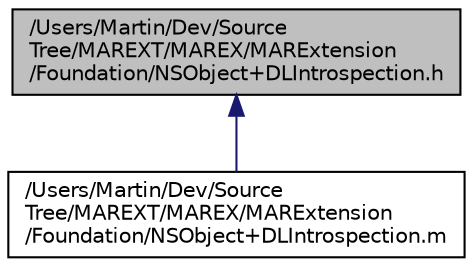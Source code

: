 digraph "/Users/Martin/Dev/SourceTree/MAREXT/MAREX/MARExtension/Foundation/NSObject+DLIntrospection.h"
{
  edge [fontname="Helvetica",fontsize="10",labelfontname="Helvetica",labelfontsize="10"];
  node [fontname="Helvetica",fontsize="10",shape=record];
  Node2 [label="/Users/Martin/Dev/Source\lTree/MAREXT/MAREX/MARExtension\l/Foundation/NSObject+DLIntrospection.h",height=0.2,width=0.4,color="black", fillcolor="grey75", style="filled", fontcolor="black"];
  Node2 -> Node3 [dir="back",color="midnightblue",fontsize="10",style="solid",fontname="Helvetica"];
  Node3 [label="/Users/Martin/Dev/Source\lTree/MAREXT/MAREX/MARExtension\l/Foundation/NSObject+DLIntrospection.m",height=0.2,width=0.4,color="black", fillcolor="white", style="filled",URL="$_n_s_object_09_d_l_introspection_8m.html"];
}
